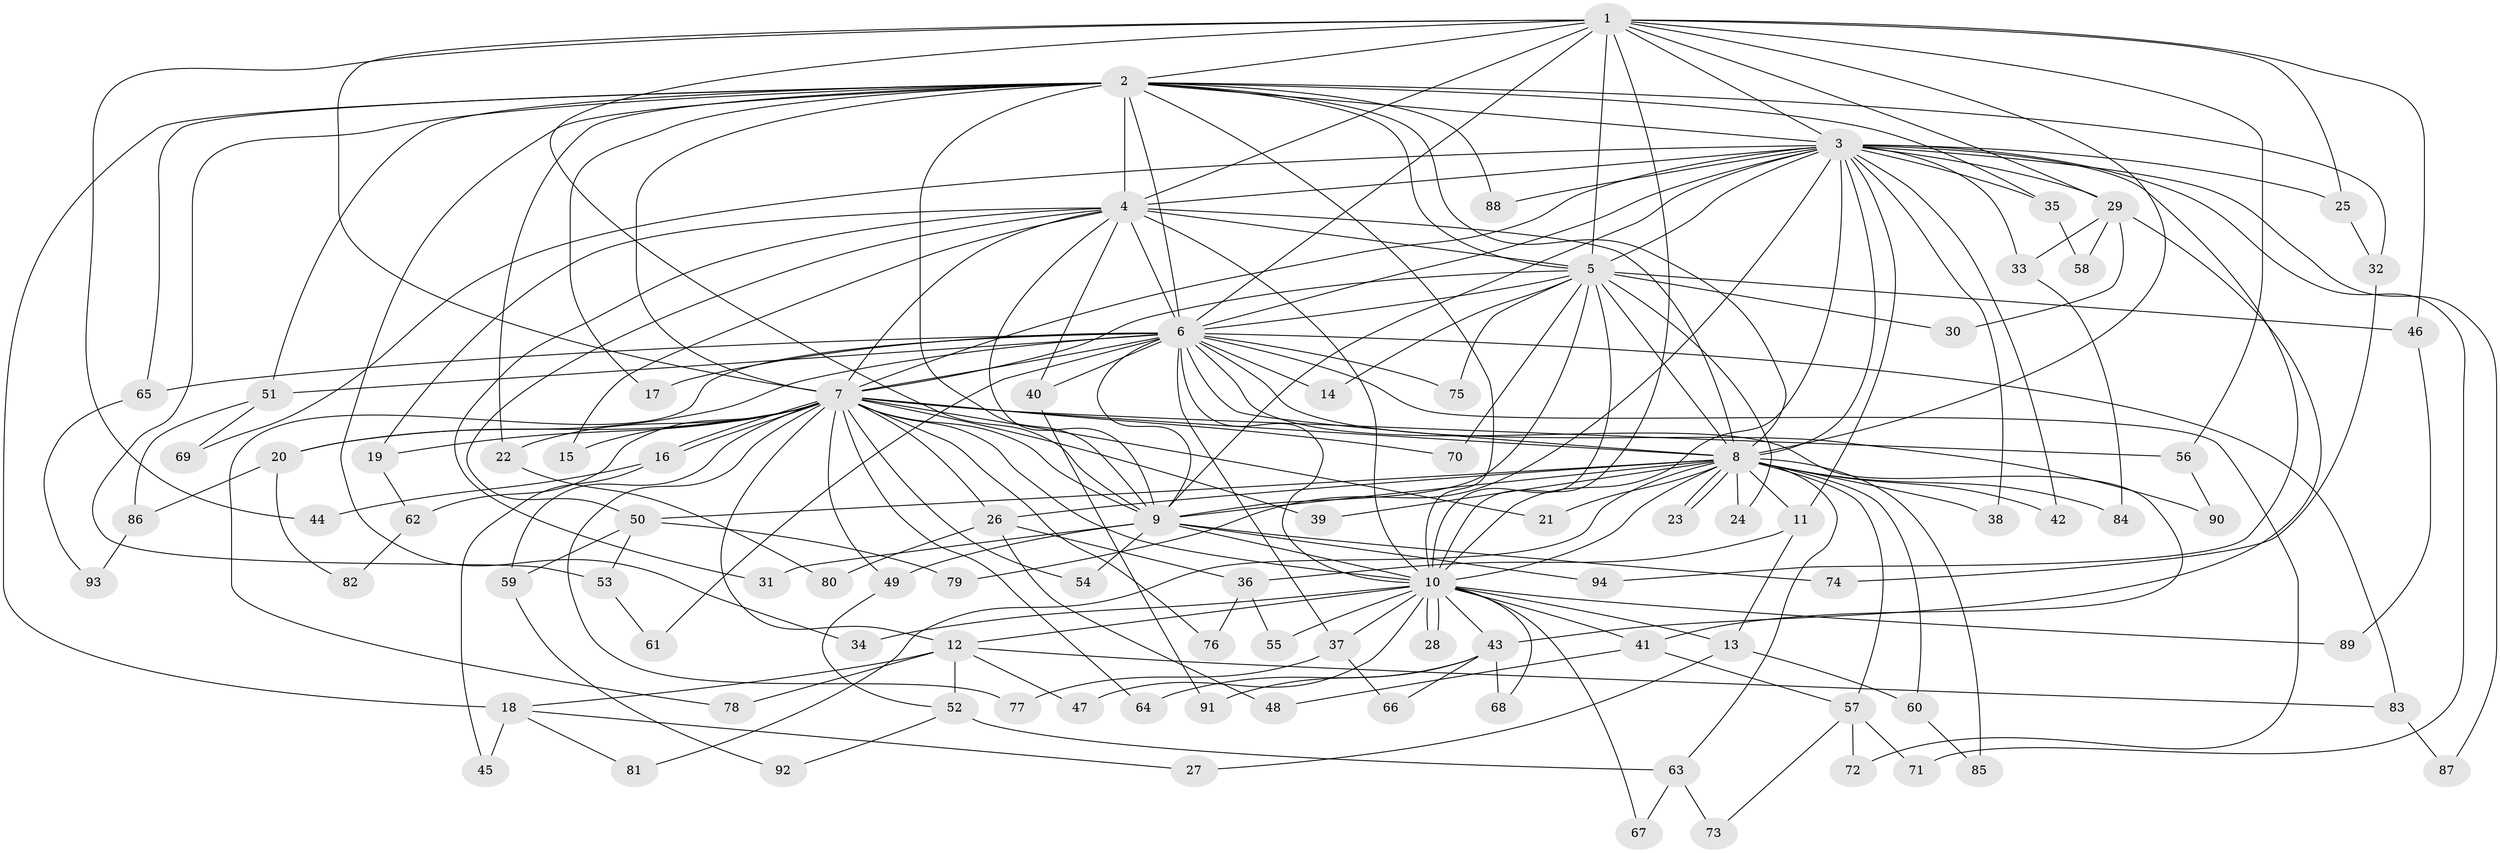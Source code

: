 // coarse degree distribution, {1: 0.5, 2: 0.35714285714285715, 13: 0.03571428571428571, 7: 0.03571428571428571, 11: 0.03571428571428571, 15: 0.03571428571428571}
// Generated by graph-tools (version 1.1) at 2025/46/03/04/25 21:46:45]
// undirected, 94 vertices, 213 edges
graph export_dot {
graph [start="1"]
  node [color=gray90,style=filled];
  1;
  2;
  3;
  4;
  5;
  6;
  7;
  8;
  9;
  10;
  11;
  12;
  13;
  14;
  15;
  16;
  17;
  18;
  19;
  20;
  21;
  22;
  23;
  24;
  25;
  26;
  27;
  28;
  29;
  30;
  31;
  32;
  33;
  34;
  35;
  36;
  37;
  38;
  39;
  40;
  41;
  42;
  43;
  44;
  45;
  46;
  47;
  48;
  49;
  50;
  51;
  52;
  53;
  54;
  55;
  56;
  57;
  58;
  59;
  60;
  61;
  62;
  63;
  64;
  65;
  66;
  67;
  68;
  69;
  70;
  71;
  72;
  73;
  74;
  75;
  76;
  77;
  78;
  79;
  80;
  81;
  82;
  83;
  84;
  85;
  86;
  87;
  88;
  89;
  90;
  91;
  92;
  93;
  94;
  1 -- 2;
  1 -- 3;
  1 -- 4;
  1 -- 5;
  1 -- 6;
  1 -- 7;
  1 -- 8;
  1 -- 9;
  1 -- 10;
  1 -- 25;
  1 -- 29;
  1 -- 44;
  1 -- 46;
  1 -- 56;
  2 -- 3;
  2 -- 4;
  2 -- 5;
  2 -- 6;
  2 -- 7;
  2 -- 8;
  2 -- 9;
  2 -- 10;
  2 -- 17;
  2 -- 18;
  2 -- 22;
  2 -- 32;
  2 -- 34;
  2 -- 35;
  2 -- 51;
  2 -- 53;
  2 -- 65;
  2 -- 88;
  3 -- 4;
  3 -- 5;
  3 -- 6;
  3 -- 7;
  3 -- 8;
  3 -- 9;
  3 -- 10;
  3 -- 11;
  3 -- 25;
  3 -- 29;
  3 -- 33;
  3 -- 35;
  3 -- 38;
  3 -- 42;
  3 -- 69;
  3 -- 71;
  3 -- 79;
  3 -- 87;
  3 -- 88;
  3 -- 94;
  4 -- 5;
  4 -- 6;
  4 -- 7;
  4 -- 8;
  4 -- 9;
  4 -- 10;
  4 -- 15;
  4 -- 19;
  4 -- 31;
  4 -- 40;
  4 -- 50;
  5 -- 6;
  5 -- 7;
  5 -- 8;
  5 -- 9;
  5 -- 10;
  5 -- 14;
  5 -- 24;
  5 -- 30;
  5 -- 46;
  5 -- 70;
  5 -- 75;
  6 -- 7;
  6 -- 8;
  6 -- 9;
  6 -- 10;
  6 -- 14;
  6 -- 17;
  6 -- 20;
  6 -- 37;
  6 -- 40;
  6 -- 41;
  6 -- 51;
  6 -- 61;
  6 -- 65;
  6 -- 72;
  6 -- 75;
  6 -- 78;
  6 -- 83;
  6 -- 90;
  7 -- 8;
  7 -- 9;
  7 -- 10;
  7 -- 12;
  7 -- 15;
  7 -- 16;
  7 -- 16;
  7 -- 19;
  7 -- 20;
  7 -- 21;
  7 -- 22;
  7 -- 26;
  7 -- 39;
  7 -- 49;
  7 -- 54;
  7 -- 56;
  7 -- 59;
  7 -- 62;
  7 -- 64;
  7 -- 70;
  7 -- 76;
  7 -- 77;
  8 -- 9;
  8 -- 10;
  8 -- 11;
  8 -- 21;
  8 -- 23;
  8 -- 23;
  8 -- 24;
  8 -- 26;
  8 -- 38;
  8 -- 39;
  8 -- 42;
  8 -- 50;
  8 -- 57;
  8 -- 60;
  8 -- 63;
  8 -- 81;
  8 -- 84;
  8 -- 85;
  9 -- 10;
  9 -- 31;
  9 -- 49;
  9 -- 54;
  9 -- 74;
  9 -- 94;
  10 -- 12;
  10 -- 13;
  10 -- 28;
  10 -- 28;
  10 -- 34;
  10 -- 37;
  10 -- 41;
  10 -- 43;
  10 -- 47;
  10 -- 55;
  10 -- 67;
  10 -- 68;
  10 -- 89;
  11 -- 13;
  11 -- 36;
  12 -- 18;
  12 -- 47;
  12 -- 52;
  12 -- 78;
  12 -- 83;
  13 -- 27;
  13 -- 60;
  16 -- 44;
  16 -- 45;
  18 -- 27;
  18 -- 45;
  18 -- 81;
  19 -- 62;
  20 -- 82;
  20 -- 86;
  22 -- 80;
  25 -- 32;
  26 -- 36;
  26 -- 48;
  26 -- 80;
  29 -- 30;
  29 -- 33;
  29 -- 43;
  29 -- 58;
  32 -- 74;
  33 -- 84;
  35 -- 58;
  36 -- 55;
  36 -- 76;
  37 -- 66;
  37 -- 77;
  40 -- 91;
  41 -- 48;
  41 -- 57;
  43 -- 64;
  43 -- 66;
  43 -- 68;
  43 -- 91;
  46 -- 89;
  49 -- 52;
  50 -- 53;
  50 -- 59;
  50 -- 79;
  51 -- 69;
  51 -- 86;
  52 -- 63;
  52 -- 92;
  53 -- 61;
  56 -- 90;
  57 -- 71;
  57 -- 72;
  57 -- 73;
  59 -- 92;
  60 -- 85;
  62 -- 82;
  63 -- 67;
  63 -- 73;
  65 -- 93;
  83 -- 87;
  86 -- 93;
}
